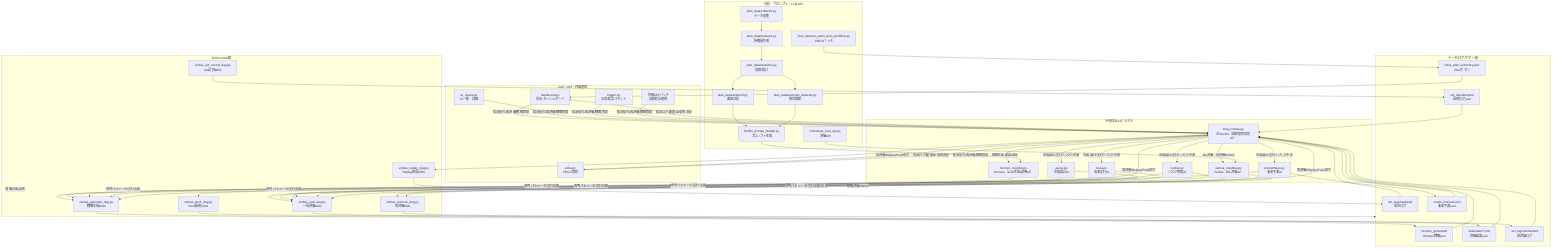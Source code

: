 flowchart TD

%% --- 1. GUI/API/外部連携 ---
subgraph GUI_API["GUI・API・外部連携"]
  DASHBOARD["dashboard.py\n統治ダッシュボード"]
  PDCA_PANEL["pdca.py\nPDCA管理"]
  AI_PANEL["ai_routes.py\nAI一覧・詳細"]
  TRIGGER_PANEL["trigger.py\n王命/統治コマンド"]
  API["外部API/バッチ\n自動統治連携"]
end

%% --- 2. 中央統治AIクラスタ ---
subgraph KINGDOM["中央統治AIクラスタ"]
  NOCTRIA["king_noctria.py\n王Noctria（最終意思決定AI）"]
  HERMES["hermes_cognitor.py\nHermes（LLM生成/説明AI）"]
  VERITAS["veritas_machina.py\nVeritas（ML評価AI）"]
  AURUS["aurus.py\n市場設計AI"]
  LEVIA["levia.py\n高速実行AI"]
  NOCTUS["noctus.py\nリスク管理AI"]
  PROMETHEUS["prometheus.py\n未来予測AI"]
end

%% --- 3. Airflow DAG Cluster ---
subgraph DAGS["Airflow DAG群"]
  GEN_DAG["veritas_generate_dag.py\n戦略生成DAG"]
  EVAL_DAG["veritas_eval_dag.py\n一括評価DAG"]
  RECHECK_DAG["veritas_recheck_dag.py\n再評価DAG"]
  ACT_DAG["veritas_act_record_dag.py\nAct記録DAG"]
  PUSH_DAG["veritas_push_dag.py\nPush採用DAG"]
  REPLAY_DAG["veritas_replay_dag.py\nReplay再現DAG"]
end

%% --- 4. データ管理・バッチ層 ---
subgraph DATA["データ/ログ/サマリ層"]
  STRATEGY_JSON["hermes_generated\nHermes戦略json"]
  EVALRES_JSON["data/stats/*.json\n評価結果json"]
  ACTLOG_JSON["act_logs/adopted\n採用ログjson"]
  RECHECK_JSON["act_logs/rechecked\n再評価ログ"]
  REPLAY_JSON["act_logs/replayed\n再送ログ"]
  PLAN_SUMMARY_JSON["pdca_plan_summary.json\nPlanサマリ"]
  ORACLE_FORECAST_JSON["oracle_forecast.json\n未来予測json"]
end

%% --- 5. Plan Data & LLM API層 ---
subgraph PLAN_LLM["分析・プロンプト・LLM API"]
  PLAN_COLLECT["plan_data/collector.py\nデータ収集"]
  PLAN_FEATURE["plan_data/features.py\n特徴量生成"]
  PLAN_STAT["plan_data/statistics.py\n指標/集計"]
  PLAN_ANALYZER["plan_data/analyzer.py\n要因分析"]
  PLAN_ANOMALY["plan_data/anomaly_detector.py\n異常検知"]
  LLM_PROMPT["llm/llm_prompt_builder.py\nプロンプト生成"]
  LLM_EVALAPI["llm/veritas_eval_api.py\n評価API"]
  PLAN_PDCA_BATCH["plan_data/run_pdca_plan_workflow.py\nPDCAバッチ"]
end

%% === 統治AI ⇄ GUI/API連携 ===
DASHBOARD -->|統治指令/再評価/戦略管理| NOCTRIA
PDCA_PANEL -->|統治指令/再評価/戦略管理| NOCTRIA
AI_PANEL -->|統治指令/再評価/戦略管理| NOCTRIA
TRIGGER_PANEL -->|統治指令/再評価/戦略管理| NOCTRIA
API -->|統治指令/再評価/戦略管理| NOCTRIA

%% === 統治AIから各臣下AIへの分担 ===
NOCTRIA -- 戦略生成要請/選定 --> HERMES
NOCTRIA -- ML評価・再評価/PDCA --> VERITAS
NOCTRIA -- 市場設計/実行/リスク/予測 --> AURUS
NOCTRIA -- 市場設計/実行/リスク/予測 --> LEVIA
NOCTRIA -- 市場設計/実行/リスク/予測 --> NOCTUS
NOCTRIA -- 市場設計/実行/リスク/予測 --> PROMETHEUS

%% === 各AI・DAG連携ライン ===
HERMES -- 戦略生成/説明 --> GEN_DAG
VERITAS -- 戦略評価/PDCA --> EVAL_DAG
VERITAS -- 戦略評価/PDCA --> RECHECK_DAG
NOCTRIA -- 再評価/Replay/Push命令 --> RECHECK_DAG
NOCTRIA -- 再評価/Replay/Push命令 --> REPLAY_DAG
NOCTRIA -- 再評価/Replay/Push命令 --> PUSH_DAG
AURUS -- 専門パラメータ/実行支援 --> GEN_DAG
AURUS -- 専門パラメータ/実行支援 --> EVAL_DAG
LEVIA -- 専門パラメータ/実行支援 --> GEN_DAG
LEVIA -- 専門パラメータ/実行支援 --> EVAL_DAG
NOCTUS -- 専門パラメータ/実行支援 --> GEN_DAG
NOCTUS -- 専門パラメータ/実行支援 --> EVAL_DAG
PROMETHEUS -- 専門パラメータ/実行支援 --> GEN_DAG
PROMETHEUS -- 専門パラメータ/実行支援 --> EVAL_DAG

%% === DAG実行後のデータフロー ===
GEN_DAG --> STRATEGY_JSON
STRATEGY_JSON --> NOCTRIA
EVAL_DAG --> EVALRES_JSON
EVALRES_JSON --> NOCTRIA
RECHECK_DAG --> RECHECK_JSON
RECHECK_JSON --> NOCTRIA
ACT_DAG --> ACTLOG_JSON
ACTLOG_JSON --> NOCTRIA
PUSH_DAG --> DATA
REPLAY_DAG --> REPLAY_JSON
REPLAY_JSON --> NOCTRIA

%% === 分析・LLM層連携 ===
PLAN_COLLECT --> PLAN_FEATURE
PLAN_FEATURE --> PLAN_STAT
PLAN_STAT --> PLAN_ANALYZER
PLAN_STAT --> PLAN_ANOMALY
PLAN_ANALYZER --> LLM_PROMPT
PLAN_ANOMALY --> LLM_PROMPT
LLM_PROMPT --> HERMES
LLM_EVALAPI --> VERITAS
PLAN_PDCA_BATCH --> PLAN_SUMMARY_JSON
PLAN_SUMMARY_JSON --> DASHBOARD

%% === 未来予測ライン ===
PROMETHEUS --> ORACLE_FORECAST_JSON
ORACLE_FORECAST_JSON --> NOCTRIA

%% === 統治履歴・意思決定ログ ===
NOCTRIA -- 統治ログ/履歴/全意思決定 --> DASHBOARD
NOCTRIA -- 統治ログ/履歴/全意思決定 --> PDCA_PANEL